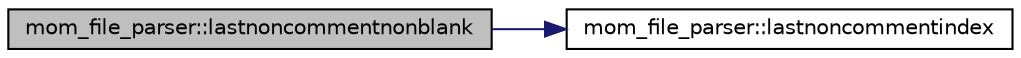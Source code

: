 digraph "mom_file_parser::lastnoncommentnonblank"
{
 // INTERACTIVE_SVG=YES
 // LATEX_PDF_SIZE
  edge [fontname="Helvetica",fontsize="10",labelfontname="Helvetica",labelfontsize="10"];
  node [fontname="Helvetica",fontsize="10",shape=record];
  rankdir="LR";
  Node1 [label="mom_file_parser::lastnoncommentnonblank",height=0.2,width=0.4,color="black", fillcolor="grey75", style="filled", fontcolor="black",tooltip="Find position of last non-blank character before any comments."];
  Node1 -> Node2 [color="midnightblue",fontsize="10",style="solid",fontname="Helvetica"];
  Node2 [label="mom_file_parser::lastnoncommentindex",height=0.2,width=0.4,color="black", fillcolor="white", style="filled",URL="$namespacemom__file__parser.html#a000fd0a0681f9e73481ef2663154df78",tooltip="Find position of last character before any comments, As marked by \"!\", \"//\", or \"/*\" following F90,..."];
}
